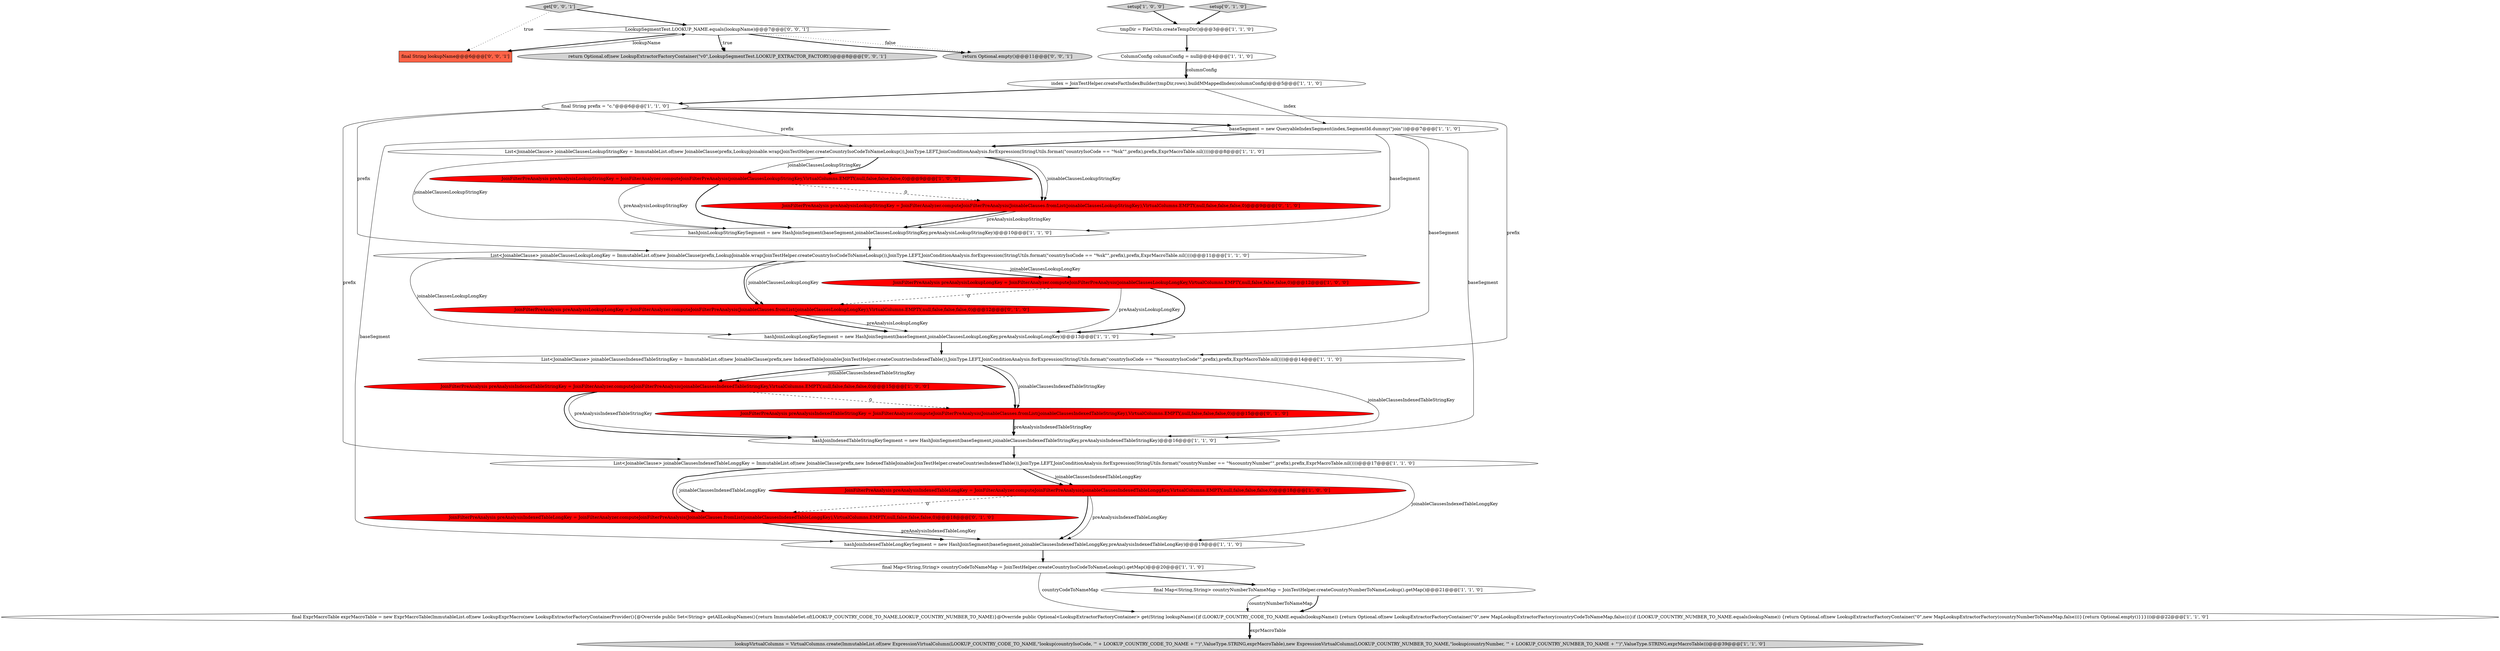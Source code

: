digraph {
27 [style = filled, label = "LookupSegmentTest.LOOKUP_NAME.equals(lookupName)@@@7@@@['0', '0', '1']", fillcolor = white, shape = diamond image = "AAA0AAABBB3BBB"];
19 [style = filled, label = "hashJoinLookupStringKeySegment = new HashJoinSegment(baseSegment,joinableClausesLookupStringKey,preAnalysisLookupStringKey)@@@10@@@['1', '1', '0']", fillcolor = white, shape = ellipse image = "AAA0AAABBB1BBB"];
30 [style = filled, label = "return Optional.of(new LookupExtractorFactoryContainer(\"v0\",LookupSegmentTest.LOOKUP_EXTRACTOR_FACTORY))@@@8@@@['0', '0', '1']", fillcolor = lightgray, shape = ellipse image = "AAA0AAABBB3BBB"];
9 [style = filled, label = "JoinFilterPreAnalysis preAnalysisIndexedTableLongKey = JoinFilterAnalyzer.computeJoinFilterPreAnalysis(joinableClausesIndexedTableLonggKey,VirtualColumns.EMPTY,null,false,false,false,0)@@@18@@@['1', '0', '0']", fillcolor = red, shape = ellipse image = "AAA1AAABBB1BBB"];
4 [style = filled, label = "hashJoinIndexedTableLongKeySegment = new HashJoinSegment(baseSegment,joinableClausesIndexedTableLonggKey,preAnalysisIndexedTableLongKey)@@@19@@@['1', '1', '0']", fillcolor = white, shape = ellipse image = "AAA0AAABBB1BBB"];
15 [style = filled, label = "final ExprMacroTable exprMacroTable = new ExprMacroTable(ImmutableList.of(new LookupExprMacro(new LookupExtractorFactoryContainerProvider(){@Override public Set<String> getAllLookupNames(){return ImmutableSet.of(LOOKUP_COUNTRY_CODE_TO_NAME,LOOKUP_COUNTRY_NUMBER_TO_NAME)}@Override public Optional<LookupExtractorFactoryContainer> get(String lookupName){if (LOOKUP_COUNTRY_CODE_TO_NAME.equals(lookupName)) {return Optional.of(new LookupExtractorFactoryContainer(\"0\",new MapLookupExtractorFactory(countryCodeToNameMap,false)))}if (LOOKUP_COUNTRY_NUMBER_TO_NAME.equals(lookupName)) {return Optional.of(new LookupExtractorFactoryContainer(\"0\",new MapLookupExtractorFactory(countryNumberToNameMap,false)))}{return Optional.empty()}}})))@@@22@@@['1', '1', '0']", fillcolor = white, shape = ellipse image = "AAA0AAABBB1BBB"];
2 [style = filled, label = "List<JoinableClause> joinableClausesLookupStringKey = ImmutableList.of(new JoinableClause(prefix,LookupJoinable.wrap(JoinTestHelper.createCountryIsoCodeToNameLookup()),JoinType.LEFT,JoinConditionAnalysis.forExpression(StringUtils.format(\"countryIsoCode == \"%sk\"\",prefix),prefix,ExprMacroTable.nil())))@@@8@@@['1', '1', '0']", fillcolor = white, shape = ellipse image = "AAA0AAABBB1BBB"];
7 [style = filled, label = "setup['1', '0', '0']", fillcolor = lightgray, shape = diamond image = "AAA0AAABBB1BBB"];
22 [style = filled, label = "JoinFilterPreAnalysis preAnalysisIndexedTableStringKey = JoinFilterAnalyzer.computeJoinFilterPreAnalysis(JoinableClauses.fromList(joinableClausesIndexedTableStringKey),VirtualColumns.EMPTY,null,false,false,false,0)@@@15@@@['0', '1', '0']", fillcolor = red, shape = ellipse image = "AAA1AAABBB2BBB"];
28 [style = filled, label = "final String lookupName@@@6@@@['0', '0', '1']", fillcolor = tomato, shape = box image = "AAA0AAABBB3BBB"];
1 [style = filled, label = "final Map<String,String> countryCodeToNameMap = JoinTestHelper.createCountryIsoCodeToNameLookup().getMap()@@@20@@@['1', '1', '0']", fillcolor = white, shape = ellipse image = "AAA0AAABBB1BBB"];
3 [style = filled, label = "JoinFilterPreAnalysis preAnalysisIndexedTableStringKey = JoinFilterAnalyzer.computeJoinFilterPreAnalysis(joinableClausesIndexedTableStringKey,VirtualColumns.EMPTY,null,false,false,false,0)@@@15@@@['1', '0', '0']", fillcolor = red, shape = ellipse image = "AAA1AAABBB1BBB"];
26 [style = filled, label = "JoinFilterPreAnalysis preAnalysisLookupStringKey = JoinFilterAnalyzer.computeJoinFilterPreAnalysis(JoinableClauses.fromList(joinableClausesLookupStringKey),VirtualColumns.EMPTY,null,false,false,false,0)@@@9@@@['0', '1', '0']", fillcolor = red, shape = ellipse image = "AAA1AAABBB2BBB"];
20 [style = filled, label = "baseSegment = new QueryableIndexSegment(index,SegmentId.dummy(\"join\"))@@@7@@@['1', '1', '0']", fillcolor = white, shape = ellipse image = "AAA0AAABBB1BBB"];
25 [style = filled, label = "JoinFilterPreAnalysis preAnalysisLookupLongKey = JoinFilterAnalyzer.computeJoinFilterPreAnalysis(JoinableClauses.fromList(joinableClausesLookupLongKey),VirtualColumns.EMPTY,null,false,false,false,0)@@@12@@@['0', '1', '0']", fillcolor = red, shape = ellipse image = "AAA1AAABBB2BBB"];
8 [style = filled, label = "List<JoinableClause> joinableClausesLookupLongKey = ImmutableList.of(new JoinableClause(prefix,LookupJoinable.wrap(JoinTestHelper.createCountryIsoCodeToNameLookup()),JoinType.LEFT,JoinConditionAnalysis.forExpression(StringUtils.format(\"countryIsoCode == \"%sk\"\",prefix),prefix,ExprMacroTable.nil())))@@@11@@@['1', '1', '0']", fillcolor = white, shape = ellipse image = "AAA0AAABBB1BBB"];
16 [style = filled, label = "List<JoinableClause> joinableClausesIndexedTableLonggKey = ImmutableList.of(new JoinableClause(prefix,new IndexedTableJoinable(JoinTestHelper.createCountriesIndexedTable()),JoinType.LEFT,JoinConditionAnalysis.forExpression(StringUtils.format(\"countryNumber == \"%scountryNumber\"\",prefix),prefix,ExprMacroTable.nil())))@@@17@@@['1', '1', '0']", fillcolor = white, shape = ellipse image = "AAA0AAABBB1BBB"];
14 [style = filled, label = "hashJoinLookupLongKeySegment = new HashJoinSegment(baseSegment,joinableClausesLookupLongKey,preAnalysisLookupLongKey)@@@13@@@['1', '1', '0']", fillcolor = white, shape = ellipse image = "AAA0AAABBB1BBB"];
0 [style = filled, label = "JoinFilterPreAnalysis preAnalysisLookupStringKey = JoinFilterAnalyzer.computeJoinFilterPreAnalysis(joinableClausesLookupStringKey,VirtualColumns.EMPTY,null,false,false,false,0)@@@9@@@['1', '0', '0']", fillcolor = red, shape = ellipse image = "AAA1AAABBB1BBB"];
11 [style = filled, label = "index = JoinTestHelper.createFactIndexBuilder(tmpDir,rows).buildMMappedIndex(columnConfig)@@@5@@@['1', '1', '0']", fillcolor = white, shape = ellipse image = "AAA0AAABBB1BBB"];
23 [style = filled, label = "JoinFilterPreAnalysis preAnalysisIndexedTableLongKey = JoinFilterAnalyzer.computeJoinFilterPreAnalysis(JoinableClauses.fromList(joinableClausesIndexedTableLonggKey),VirtualColumns.EMPTY,null,false,false,false,0)@@@18@@@['0', '1', '0']", fillcolor = red, shape = ellipse image = "AAA1AAABBB2BBB"];
29 [style = filled, label = "return Optional.empty()@@@11@@@['0', '0', '1']", fillcolor = lightgray, shape = ellipse image = "AAA0AAABBB3BBB"];
31 [style = filled, label = "get['0', '0', '1']", fillcolor = lightgray, shape = diamond image = "AAA0AAABBB3BBB"];
5 [style = filled, label = "final Map<String,String> countryNumberToNameMap = JoinTestHelper.createCountryNumberToNameLookup().getMap()@@@21@@@['1', '1', '0']", fillcolor = white, shape = ellipse image = "AAA0AAABBB1BBB"];
13 [style = filled, label = "final String prefix = \"c.\"@@@6@@@['1', '1', '0']", fillcolor = white, shape = ellipse image = "AAA0AAABBB1BBB"];
17 [style = filled, label = "hashJoinIndexedTableStringKeySegment = new HashJoinSegment(baseSegment,joinableClausesIndexedTableStringKey,preAnalysisIndexedTableStringKey)@@@16@@@['1', '1', '0']", fillcolor = white, shape = ellipse image = "AAA0AAABBB1BBB"];
24 [style = filled, label = "setup['0', '1', '0']", fillcolor = lightgray, shape = diamond image = "AAA0AAABBB2BBB"];
6 [style = filled, label = "lookupVirtualColumns = VirtualColumns.create(ImmutableList.of(new ExpressionVirtualColumn(LOOKUP_COUNTRY_CODE_TO_NAME,\"lookup(countryIsoCode, '\" + LOOKUP_COUNTRY_CODE_TO_NAME + \"')\",ValueType.STRING,exprMacroTable),new ExpressionVirtualColumn(LOOKUP_COUNTRY_NUMBER_TO_NAME,\"lookup(countryNumber, '\" + LOOKUP_COUNTRY_NUMBER_TO_NAME + \"')\",ValueType.STRING,exprMacroTable)))@@@39@@@['1', '1', '0']", fillcolor = lightgray, shape = ellipse image = "AAA0AAABBB1BBB"];
12 [style = filled, label = "List<JoinableClause> joinableClausesIndexedTableStringKey = ImmutableList.of(new JoinableClause(prefix,new IndexedTableJoinable(JoinTestHelper.createCountriesIndexedTable()),JoinType.LEFT,JoinConditionAnalysis.forExpression(StringUtils.format(\"countryIsoCode == \"%scountryIsoCode\"\",prefix),prefix,ExprMacroTable.nil())))@@@14@@@['1', '1', '0']", fillcolor = white, shape = ellipse image = "AAA0AAABBB1BBB"];
18 [style = filled, label = "tmpDir = FileUtils.createTempDir()@@@3@@@['1', '1', '0']", fillcolor = white, shape = ellipse image = "AAA0AAABBB1BBB"];
21 [style = filled, label = "JoinFilterPreAnalysis preAnalysisLookupLongKey = JoinFilterAnalyzer.computeJoinFilterPreAnalysis(joinableClausesLookupLongKey,VirtualColumns.EMPTY,null,false,false,false,0)@@@12@@@['1', '0', '0']", fillcolor = red, shape = ellipse image = "AAA1AAABBB1BBB"];
10 [style = filled, label = "ColumnConfig columnConfig = null@@@4@@@['1', '1', '0']", fillcolor = white, shape = ellipse image = "AAA0AAABBB1BBB"];
1->5 [style = bold, label=""];
12->17 [style = solid, label="joinableClausesIndexedTableStringKey"];
1->15 [style = solid, label="countryCodeToNameMap"];
2->26 [style = bold, label=""];
20->17 [style = solid, label="baseSegment"];
8->25 [style = solid, label="joinableClausesLookupLongKey"];
16->23 [style = solid, label="joinableClausesIndexedTableLonggKey"];
11->20 [style = solid, label="index"];
0->19 [style = solid, label="preAnalysisLookupStringKey"];
13->16 [style = solid, label="prefix"];
0->19 [style = bold, label=""];
2->0 [style = solid, label="joinableClausesLookupStringKey"];
12->22 [style = bold, label=""];
9->4 [style = bold, label=""];
27->28 [style = bold, label=""];
27->30 [style = bold, label=""];
20->4 [style = solid, label="baseSegment"];
23->4 [style = bold, label=""];
5->15 [style = bold, label=""];
16->9 [style = solid, label="joinableClausesIndexedTableLonggKey"];
9->4 [style = solid, label="preAnalysisIndexedTableLongKey"];
15->6 [style = bold, label=""];
13->2 [style = solid, label="prefix"];
25->14 [style = solid, label="preAnalysisLookupLongKey"];
25->14 [style = bold, label=""];
16->23 [style = bold, label=""];
0->26 [style = dashed, label="0"];
12->22 [style = solid, label="joinableClausesIndexedTableStringKey"];
3->22 [style = dashed, label="0"];
26->19 [style = bold, label=""];
24->18 [style = bold, label=""];
2->19 [style = solid, label="joinableClausesLookupStringKey"];
8->21 [style = solid, label="joinableClausesLookupLongKey"];
15->6 [style = solid, label="exprMacroTable"];
26->19 [style = solid, label="preAnalysisLookupStringKey"];
19->8 [style = bold, label=""];
9->23 [style = dashed, label="0"];
16->4 [style = solid, label="joinableClausesIndexedTableLonggKey"];
20->2 [style = bold, label=""];
27->29 [style = dotted, label="false"];
23->4 [style = solid, label="preAnalysisIndexedTableLongKey"];
3->17 [style = solid, label="preAnalysisIndexedTableStringKey"];
21->14 [style = solid, label="preAnalysisLookupLongKey"];
5->15 [style = solid, label="countryNumberToNameMap"];
13->8 [style = solid, label="prefix"];
12->3 [style = solid, label="joinableClausesIndexedTableStringKey"];
2->26 [style = solid, label="joinableClausesLookupStringKey"];
2->0 [style = bold, label=""];
13->12 [style = solid, label="prefix"];
10->11 [style = bold, label=""];
27->30 [style = dotted, label="true"];
18->10 [style = bold, label=""];
31->27 [style = bold, label=""];
31->28 [style = dotted, label="true"];
8->14 [style = solid, label="joinableClausesLookupLongKey"];
14->12 [style = bold, label=""];
11->13 [style = bold, label=""];
7->18 [style = bold, label=""];
8->21 [style = bold, label=""];
22->17 [style = bold, label=""];
3->17 [style = bold, label=""];
20->19 [style = solid, label="baseSegment"];
10->11 [style = solid, label="columnConfig"];
21->25 [style = dashed, label="0"];
4->1 [style = bold, label=""];
12->3 [style = bold, label=""];
20->14 [style = solid, label="baseSegment"];
22->17 [style = solid, label="preAnalysisIndexedTableStringKey"];
27->29 [style = bold, label=""];
28->27 [style = solid, label="lookupName"];
8->25 [style = bold, label=""];
16->9 [style = bold, label=""];
17->16 [style = bold, label=""];
21->14 [style = bold, label=""];
13->20 [style = bold, label=""];
}
